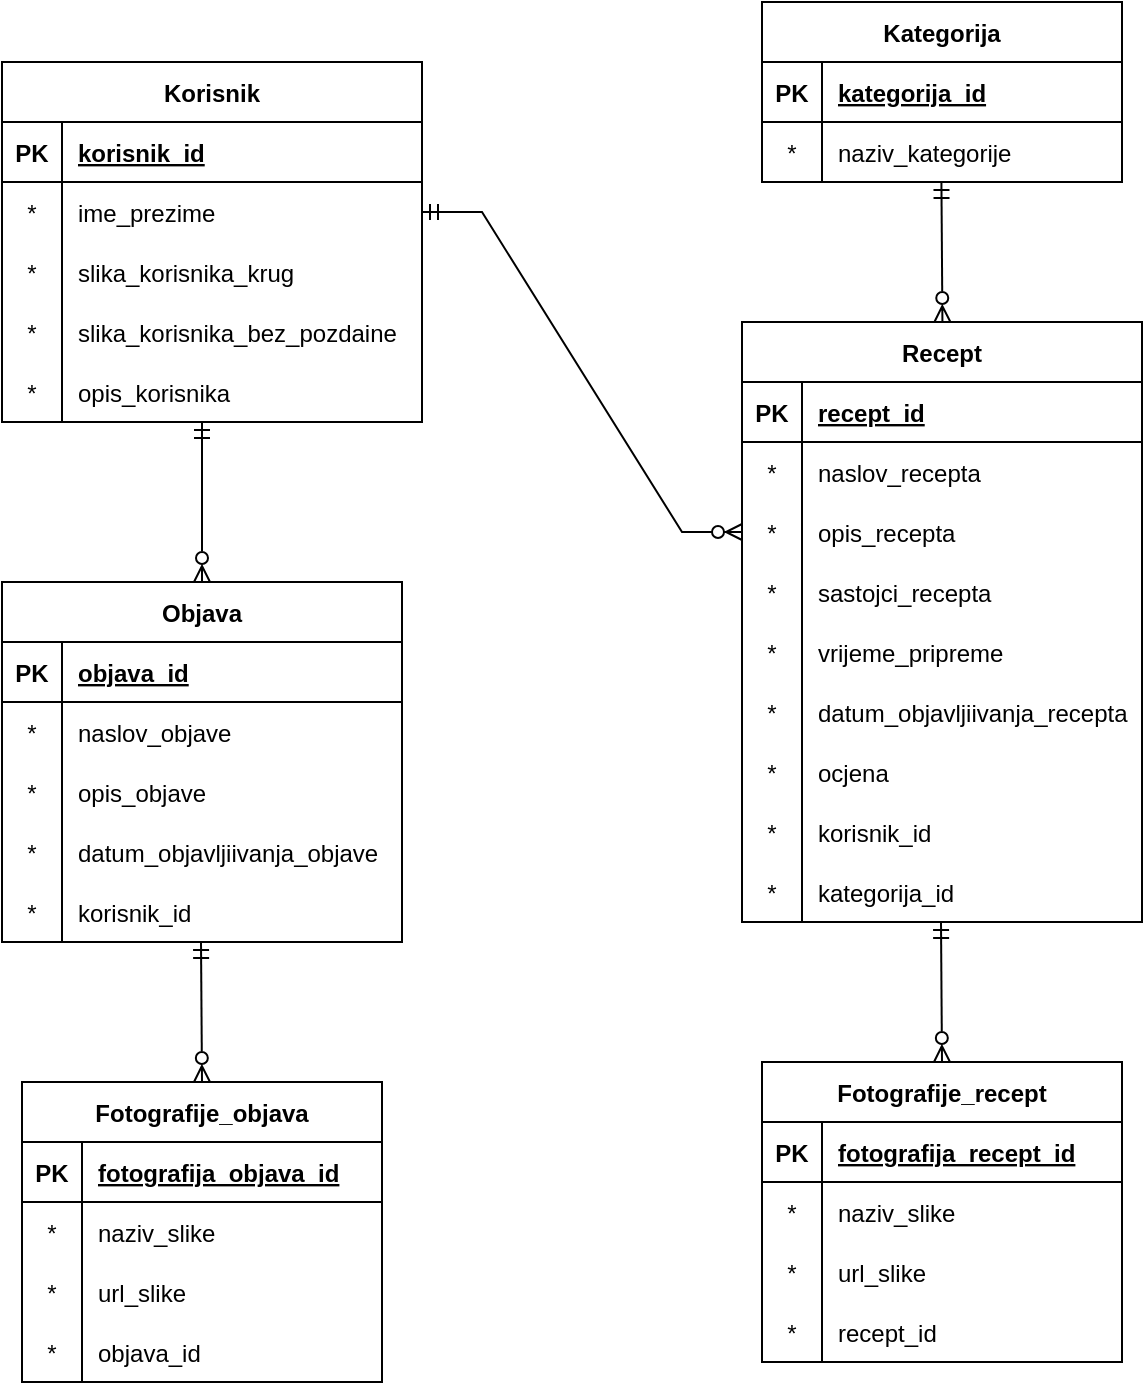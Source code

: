 <mxfile version="21.1.7" type="device">
  <diagram id="_Kyd9H5t30ouQVmdSKEg" name="Page-1">
    <mxGraphModel dx="1050" dy="549" grid="1" gridSize="10" guides="1" tooltips="1" connect="1" arrows="1" fold="1" page="1" pageScale="1" pageWidth="827" pageHeight="1169" math="0" shadow="0">
      <root>
        <mxCell id="0" />
        <mxCell id="1" parent="0" />
        <mxCell id="2PgQpYe4VDsAUURZih6D-1" value="Korisnik" style="shape=table;startSize=30;container=1;collapsible=1;childLayout=tableLayout;fixedRows=1;rowLines=0;fontStyle=1;align=center;resizeLast=1;" parent="1" vertex="1">
          <mxGeometry x="70" y="170" width="210" height="180" as="geometry" />
        </mxCell>
        <mxCell id="2PgQpYe4VDsAUURZih6D-2" value="" style="shape=tableRow;horizontal=0;startSize=0;swimlaneHead=0;swimlaneBody=0;fillColor=none;collapsible=0;dropTarget=0;points=[[0,0.5],[1,0.5]];portConstraint=eastwest;top=0;left=0;right=0;bottom=1;" parent="2PgQpYe4VDsAUURZih6D-1" vertex="1">
          <mxGeometry y="30" width="210" height="30" as="geometry" />
        </mxCell>
        <mxCell id="2PgQpYe4VDsAUURZih6D-3" value="PK" style="shape=partialRectangle;connectable=0;fillColor=none;top=0;left=0;bottom=0;right=0;fontStyle=1;overflow=hidden;" parent="2PgQpYe4VDsAUURZih6D-2" vertex="1">
          <mxGeometry width="30" height="30" as="geometry">
            <mxRectangle width="30" height="30" as="alternateBounds" />
          </mxGeometry>
        </mxCell>
        <mxCell id="2PgQpYe4VDsAUURZih6D-4" value="korisnik_id" style="shape=partialRectangle;connectable=0;fillColor=none;top=0;left=0;bottom=0;right=0;align=left;spacingLeft=6;fontStyle=5;overflow=hidden;" parent="2PgQpYe4VDsAUURZih6D-2" vertex="1">
          <mxGeometry x="30" width="180" height="30" as="geometry">
            <mxRectangle width="180" height="30" as="alternateBounds" />
          </mxGeometry>
        </mxCell>
        <mxCell id="2PgQpYe4VDsAUURZih6D-11" value="" style="shape=tableRow;horizontal=0;startSize=0;swimlaneHead=0;swimlaneBody=0;fillColor=none;collapsible=0;dropTarget=0;points=[[0,0.5],[1,0.5]];portConstraint=eastwest;top=0;left=0;right=0;bottom=0;" parent="2PgQpYe4VDsAUURZih6D-1" vertex="1">
          <mxGeometry y="60" width="210" height="30" as="geometry" />
        </mxCell>
        <mxCell id="2PgQpYe4VDsAUURZih6D-12" value="*" style="shape=partialRectangle;connectable=0;fillColor=none;top=0;left=0;bottom=0;right=0;editable=1;overflow=hidden;" parent="2PgQpYe4VDsAUURZih6D-11" vertex="1">
          <mxGeometry width="30" height="30" as="geometry">
            <mxRectangle width="30" height="30" as="alternateBounds" />
          </mxGeometry>
        </mxCell>
        <mxCell id="2PgQpYe4VDsAUURZih6D-13" value="ime_prezime" style="shape=partialRectangle;connectable=0;fillColor=none;top=0;left=0;bottom=0;right=0;align=left;spacingLeft=6;overflow=hidden;" parent="2PgQpYe4VDsAUURZih6D-11" vertex="1">
          <mxGeometry x="30" width="180" height="30" as="geometry">
            <mxRectangle width="180" height="30" as="alternateBounds" />
          </mxGeometry>
        </mxCell>
        <mxCell id="yTdD2bO4AMTv-v7Cx3uj-37" value="" style="shape=tableRow;horizontal=0;startSize=0;swimlaneHead=0;swimlaneBody=0;fillColor=none;collapsible=0;dropTarget=0;points=[[0,0.5],[1,0.5]];portConstraint=eastwest;top=0;left=0;right=0;bottom=0;" parent="2PgQpYe4VDsAUURZih6D-1" vertex="1">
          <mxGeometry y="90" width="210" height="30" as="geometry" />
        </mxCell>
        <mxCell id="yTdD2bO4AMTv-v7Cx3uj-38" value="*" style="shape=partialRectangle;connectable=0;fillColor=none;top=0;left=0;bottom=0;right=0;editable=1;overflow=hidden;" parent="yTdD2bO4AMTv-v7Cx3uj-37" vertex="1">
          <mxGeometry width="30" height="30" as="geometry">
            <mxRectangle width="30" height="30" as="alternateBounds" />
          </mxGeometry>
        </mxCell>
        <mxCell id="yTdD2bO4AMTv-v7Cx3uj-39" value="slika_korisnika_krug" style="shape=partialRectangle;connectable=0;fillColor=none;top=0;left=0;bottom=0;right=0;align=left;spacingLeft=6;overflow=hidden;" parent="yTdD2bO4AMTv-v7Cx3uj-37" vertex="1">
          <mxGeometry x="30" width="180" height="30" as="geometry">
            <mxRectangle width="180" height="30" as="alternateBounds" />
          </mxGeometry>
        </mxCell>
        <mxCell id="9hAl571LPpNJXq6Jovey-1" value="" style="shape=tableRow;horizontal=0;startSize=0;swimlaneHead=0;swimlaneBody=0;fillColor=none;collapsible=0;dropTarget=0;points=[[0,0.5],[1,0.5]];portConstraint=eastwest;top=0;left=0;right=0;bottom=0;" parent="2PgQpYe4VDsAUURZih6D-1" vertex="1">
          <mxGeometry y="120" width="210" height="30" as="geometry" />
        </mxCell>
        <mxCell id="9hAl571LPpNJXq6Jovey-2" value="*" style="shape=partialRectangle;connectable=0;fillColor=none;top=0;left=0;bottom=0;right=0;editable=1;overflow=hidden;" parent="9hAl571LPpNJXq6Jovey-1" vertex="1">
          <mxGeometry width="30" height="30" as="geometry">
            <mxRectangle width="30" height="30" as="alternateBounds" />
          </mxGeometry>
        </mxCell>
        <mxCell id="9hAl571LPpNJXq6Jovey-3" value="slika_korisnika_bez_pozdaine" style="shape=partialRectangle;connectable=0;fillColor=none;top=0;left=0;bottom=0;right=0;align=left;spacingLeft=6;overflow=hidden;" parent="9hAl571LPpNJXq6Jovey-1" vertex="1">
          <mxGeometry x="30" width="180" height="30" as="geometry">
            <mxRectangle width="180" height="30" as="alternateBounds" />
          </mxGeometry>
        </mxCell>
        <mxCell id="ZMP2--rp12XSYzEeaMWX-4" value="" style="shape=tableRow;horizontal=0;startSize=0;swimlaneHead=0;swimlaneBody=0;fillColor=none;collapsible=0;dropTarget=0;points=[[0,0.5],[1,0.5]];portConstraint=eastwest;top=0;left=0;right=0;bottom=0;" parent="2PgQpYe4VDsAUURZih6D-1" vertex="1">
          <mxGeometry y="150" width="210" height="30" as="geometry" />
        </mxCell>
        <mxCell id="ZMP2--rp12XSYzEeaMWX-5" value="*" style="shape=partialRectangle;connectable=0;fillColor=none;top=0;left=0;bottom=0;right=0;editable=1;overflow=hidden;" parent="ZMP2--rp12XSYzEeaMWX-4" vertex="1">
          <mxGeometry width="30" height="30" as="geometry">
            <mxRectangle width="30" height="30" as="alternateBounds" />
          </mxGeometry>
        </mxCell>
        <mxCell id="ZMP2--rp12XSYzEeaMWX-6" value="opis_korisnika" style="shape=partialRectangle;connectable=0;fillColor=none;top=0;left=0;bottom=0;right=0;align=left;spacingLeft=6;overflow=hidden;" parent="ZMP2--rp12XSYzEeaMWX-4" vertex="1">
          <mxGeometry x="30" width="180" height="30" as="geometry">
            <mxRectangle width="180" height="30" as="alternateBounds" />
          </mxGeometry>
        </mxCell>
        <mxCell id="2PgQpYe4VDsAUURZih6D-40" value="Recept" style="shape=table;startSize=30;container=1;collapsible=1;childLayout=tableLayout;fixedRows=1;rowLines=0;fontStyle=1;align=center;resizeLast=1;" parent="1" vertex="1">
          <mxGeometry x="440" y="300" width="200" height="300" as="geometry" />
        </mxCell>
        <mxCell id="2PgQpYe4VDsAUURZih6D-41" value="" style="shape=tableRow;horizontal=0;startSize=0;swimlaneHead=0;swimlaneBody=0;fillColor=none;collapsible=0;dropTarget=0;points=[[0,0.5],[1,0.5]];portConstraint=eastwest;top=0;left=0;right=0;bottom=1;" parent="2PgQpYe4VDsAUURZih6D-40" vertex="1">
          <mxGeometry y="30" width="200" height="30" as="geometry" />
        </mxCell>
        <mxCell id="2PgQpYe4VDsAUURZih6D-42" value="PK" style="shape=partialRectangle;connectable=0;fillColor=none;top=0;left=0;bottom=0;right=0;fontStyle=1;overflow=hidden;" parent="2PgQpYe4VDsAUURZih6D-41" vertex="1">
          <mxGeometry width="30" height="30" as="geometry">
            <mxRectangle width="30" height="30" as="alternateBounds" />
          </mxGeometry>
        </mxCell>
        <mxCell id="2PgQpYe4VDsAUURZih6D-43" value="recept_id" style="shape=partialRectangle;connectable=0;fillColor=none;top=0;left=0;bottom=0;right=0;align=left;spacingLeft=6;fontStyle=5;overflow=hidden;" parent="2PgQpYe4VDsAUURZih6D-41" vertex="1">
          <mxGeometry x="30" width="170" height="30" as="geometry">
            <mxRectangle width="170" height="30" as="alternateBounds" />
          </mxGeometry>
        </mxCell>
        <mxCell id="2PgQpYe4VDsAUURZih6D-44" value="" style="shape=tableRow;horizontal=0;startSize=0;swimlaneHead=0;swimlaneBody=0;fillColor=none;collapsible=0;dropTarget=0;points=[[0,0.5],[1,0.5]];portConstraint=eastwest;top=0;left=0;right=0;bottom=0;" parent="2PgQpYe4VDsAUURZih6D-40" vertex="1">
          <mxGeometry y="60" width="200" height="30" as="geometry" />
        </mxCell>
        <mxCell id="2PgQpYe4VDsAUURZih6D-45" value="*" style="shape=partialRectangle;connectable=0;fillColor=none;top=0;left=0;bottom=0;right=0;editable=1;overflow=hidden;" parent="2PgQpYe4VDsAUURZih6D-44" vertex="1">
          <mxGeometry width="30" height="30" as="geometry">
            <mxRectangle width="30" height="30" as="alternateBounds" />
          </mxGeometry>
        </mxCell>
        <mxCell id="2PgQpYe4VDsAUURZih6D-46" value="naslov_recepta" style="shape=partialRectangle;connectable=0;fillColor=none;top=0;left=0;bottom=0;right=0;align=left;spacingLeft=6;overflow=hidden;" parent="2PgQpYe4VDsAUURZih6D-44" vertex="1">
          <mxGeometry x="30" width="170" height="30" as="geometry">
            <mxRectangle width="170" height="30" as="alternateBounds" />
          </mxGeometry>
        </mxCell>
        <mxCell id="2PgQpYe4VDsAUURZih6D-47" value="" style="shape=tableRow;horizontal=0;startSize=0;swimlaneHead=0;swimlaneBody=0;fillColor=none;collapsible=0;dropTarget=0;points=[[0,0.5],[1,0.5]];portConstraint=eastwest;top=0;left=0;right=0;bottom=0;" parent="2PgQpYe4VDsAUURZih6D-40" vertex="1">
          <mxGeometry y="90" width="200" height="30" as="geometry" />
        </mxCell>
        <mxCell id="2PgQpYe4VDsAUURZih6D-48" value="*" style="shape=partialRectangle;connectable=0;fillColor=none;top=0;left=0;bottom=0;right=0;editable=1;overflow=hidden;" parent="2PgQpYe4VDsAUURZih6D-47" vertex="1">
          <mxGeometry width="30" height="30" as="geometry">
            <mxRectangle width="30" height="30" as="alternateBounds" />
          </mxGeometry>
        </mxCell>
        <mxCell id="2PgQpYe4VDsAUURZih6D-49" value="opis_recepta" style="shape=partialRectangle;connectable=0;fillColor=none;top=0;left=0;bottom=0;right=0;align=left;spacingLeft=6;overflow=hidden;" parent="2PgQpYe4VDsAUURZih6D-47" vertex="1">
          <mxGeometry x="30" width="170" height="30" as="geometry">
            <mxRectangle width="170" height="30" as="alternateBounds" />
          </mxGeometry>
        </mxCell>
        <mxCell id="2PgQpYe4VDsAUURZih6D-101" value="" style="shape=tableRow;horizontal=0;startSize=0;swimlaneHead=0;swimlaneBody=0;fillColor=none;collapsible=0;dropTarget=0;points=[[0,0.5],[1,0.5]];portConstraint=eastwest;top=0;left=0;right=0;bottom=0;" parent="2PgQpYe4VDsAUURZih6D-40" vertex="1">
          <mxGeometry y="120" width="200" height="30" as="geometry" />
        </mxCell>
        <mxCell id="2PgQpYe4VDsAUURZih6D-102" value="*" style="shape=partialRectangle;connectable=0;fillColor=none;top=0;left=0;bottom=0;right=0;editable=1;overflow=hidden;" parent="2PgQpYe4VDsAUURZih6D-101" vertex="1">
          <mxGeometry width="30" height="30" as="geometry">
            <mxRectangle width="30" height="30" as="alternateBounds" />
          </mxGeometry>
        </mxCell>
        <mxCell id="2PgQpYe4VDsAUURZih6D-103" value="sastojci_recepta" style="shape=partialRectangle;connectable=0;fillColor=none;top=0;left=0;bottom=0;right=0;align=left;spacingLeft=6;overflow=hidden;" parent="2PgQpYe4VDsAUURZih6D-101" vertex="1">
          <mxGeometry x="30" width="170" height="30" as="geometry">
            <mxRectangle width="170" height="30" as="alternateBounds" />
          </mxGeometry>
        </mxCell>
        <mxCell id="yTdD2bO4AMTv-v7Cx3uj-40" value="" style="shape=tableRow;horizontal=0;startSize=0;swimlaneHead=0;swimlaneBody=0;fillColor=none;collapsible=0;dropTarget=0;points=[[0,0.5],[1,0.5]];portConstraint=eastwest;top=0;left=0;right=0;bottom=0;" parent="2PgQpYe4VDsAUURZih6D-40" vertex="1">
          <mxGeometry y="150" width="200" height="30" as="geometry" />
        </mxCell>
        <mxCell id="yTdD2bO4AMTv-v7Cx3uj-41" value="*" style="shape=partialRectangle;connectable=0;fillColor=none;top=0;left=0;bottom=0;right=0;editable=1;overflow=hidden;" parent="yTdD2bO4AMTv-v7Cx3uj-40" vertex="1">
          <mxGeometry width="30" height="30" as="geometry">
            <mxRectangle width="30" height="30" as="alternateBounds" />
          </mxGeometry>
        </mxCell>
        <mxCell id="yTdD2bO4AMTv-v7Cx3uj-42" value="vrijeme_pripreme" style="shape=partialRectangle;connectable=0;fillColor=none;top=0;left=0;bottom=0;right=0;align=left;spacingLeft=6;overflow=hidden;" parent="yTdD2bO4AMTv-v7Cx3uj-40" vertex="1">
          <mxGeometry x="30" width="170" height="30" as="geometry">
            <mxRectangle width="170" height="30" as="alternateBounds" />
          </mxGeometry>
        </mxCell>
        <mxCell id="2PgQpYe4VDsAUURZih6D-50" value="" style="shape=tableRow;horizontal=0;startSize=0;swimlaneHead=0;swimlaneBody=0;fillColor=none;collapsible=0;dropTarget=0;points=[[0,0.5],[1,0.5]];portConstraint=eastwest;top=0;left=0;right=0;bottom=0;" parent="2PgQpYe4VDsAUURZih6D-40" vertex="1">
          <mxGeometry y="180" width="200" height="30" as="geometry" />
        </mxCell>
        <mxCell id="2PgQpYe4VDsAUURZih6D-51" value="*" style="shape=partialRectangle;connectable=0;fillColor=none;top=0;left=0;bottom=0;right=0;editable=1;overflow=hidden;" parent="2PgQpYe4VDsAUURZih6D-50" vertex="1">
          <mxGeometry width="30" height="30" as="geometry">
            <mxRectangle width="30" height="30" as="alternateBounds" />
          </mxGeometry>
        </mxCell>
        <mxCell id="2PgQpYe4VDsAUURZih6D-52" value="datum_objavljiivanja_recepta" style="shape=partialRectangle;connectable=0;fillColor=none;top=0;left=0;bottom=0;right=0;align=left;spacingLeft=6;overflow=hidden;" parent="2PgQpYe4VDsAUURZih6D-50" vertex="1">
          <mxGeometry x="30" width="170" height="30" as="geometry">
            <mxRectangle width="170" height="30" as="alternateBounds" />
          </mxGeometry>
        </mxCell>
        <mxCell id="4cxyDd2Gcc4Ps0SIfa-v-1" value="" style="shape=tableRow;horizontal=0;startSize=0;swimlaneHead=0;swimlaneBody=0;fillColor=none;collapsible=0;dropTarget=0;points=[[0,0.5],[1,0.5]];portConstraint=eastwest;top=0;left=0;right=0;bottom=0;" parent="2PgQpYe4VDsAUURZih6D-40" vertex="1">
          <mxGeometry y="210" width="200" height="30" as="geometry" />
        </mxCell>
        <mxCell id="4cxyDd2Gcc4Ps0SIfa-v-2" value="*" style="shape=partialRectangle;connectable=0;fillColor=none;top=0;left=0;bottom=0;right=0;editable=1;overflow=hidden;" parent="4cxyDd2Gcc4Ps0SIfa-v-1" vertex="1">
          <mxGeometry width="30" height="30" as="geometry">
            <mxRectangle width="30" height="30" as="alternateBounds" />
          </mxGeometry>
        </mxCell>
        <mxCell id="4cxyDd2Gcc4Ps0SIfa-v-3" value="ocjena" style="shape=partialRectangle;connectable=0;fillColor=none;top=0;left=0;bottom=0;right=0;align=left;spacingLeft=6;overflow=hidden;" parent="4cxyDd2Gcc4Ps0SIfa-v-1" vertex="1">
          <mxGeometry x="30" width="170" height="30" as="geometry">
            <mxRectangle width="170" height="30" as="alternateBounds" />
          </mxGeometry>
        </mxCell>
        <mxCell id="2PgQpYe4VDsAUURZih6D-53" value="" style="shape=tableRow;horizontal=0;startSize=0;swimlaneHead=0;swimlaneBody=0;fillColor=none;collapsible=0;dropTarget=0;points=[[0,0.5],[1,0.5]];portConstraint=eastwest;top=0;left=0;right=0;bottom=0;" parent="2PgQpYe4VDsAUURZih6D-40" vertex="1">
          <mxGeometry y="240" width="200" height="30" as="geometry" />
        </mxCell>
        <mxCell id="2PgQpYe4VDsAUURZih6D-54" value="*" style="shape=partialRectangle;connectable=0;fillColor=none;top=0;left=0;bottom=0;right=0;editable=1;overflow=hidden;" parent="2PgQpYe4VDsAUURZih6D-53" vertex="1">
          <mxGeometry width="30" height="30" as="geometry">
            <mxRectangle width="30" height="30" as="alternateBounds" />
          </mxGeometry>
        </mxCell>
        <mxCell id="2PgQpYe4VDsAUURZih6D-55" value="korisnik_id" style="shape=partialRectangle;connectable=0;fillColor=none;top=0;left=0;bottom=0;right=0;align=left;spacingLeft=6;overflow=hidden;" parent="2PgQpYe4VDsAUURZih6D-53" vertex="1">
          <mxGeometry x="30" width="170" height="30" as="geometry">
            <mxRectangle width="170" height="30" as="alternateBounds" />
          </mxGeometry>
        </mxCell>
        <mxCell id="2PgQpYe4VDsAUURZih6D-56" value="" style="shape=tableRow;horizontal=0;startSize=0;swimlaneHead=0;swimlaneBody=0;fillColor=none;collapsible=0;dropTarget=0;points=[[0,0.5],[1,0.5]];portConstraint=eastwest;top=0;left=0;right=0;bottom=0;" parent="2PgQpYe4VDsAUURZih6D-40" vertex="1">
          <mxGeometry y="270" width="200" height="30" as="geometry" />
        </mxCell>
        <mxCell id="2PgQpYe4VDsAUURZih6D-57" value="*" style="shape=partialRectangle;connectable=0;fillColor=none;top=0;left=0;bottom=0;right=0;editable=1;overflow=hidden;" parent="2PgQpYe4VDsAUURZih6D-56" vertex="1">
          <mxGeometry width="30" height="30" as="geometry">
            <mxRectangle width="30" height="30" as="alternateBounds" />
          </mxGeometry>
        </mxCell>
        <mxCell id="2PgQpYe4VDsAUURZih6D-58" value="kategorija_id" style="shape=partialRectangle;connectable=0;fillColor=none;top=0;left=0;bottom=0;right=0;align=left;spacingLeft=6;overflow=hidden;" parent="2PgQpYe4VDsAUURZih6D-56" vertex="1">
          <mxGeometry x="30" width="170" height="30" as="geometry">
            <mxRectangle width="170" height="30" as="alternateBounds" />
          </mxGeometry>
        </mxCell>
        <mxCell id="2PgQpYe4VDsAUURZih6D-59" value="Kategorija" style="shape=table;startSize=30;container=1;collapsible=1;childLayout=tableLayout;fixedRows=1;rowLines=0;fontStyle=1;align=center;resizeLast=1;" parent="1" vertex="1">
          <mxGeometry x="450" y="140" width="180" height="90" as="geometry" />
        </mxCell>
        <mxCell id="2PgQpYe4VDsAUURZih6D-60" value="" style="shape=tableRow;horizontal=0;startSize=0;swimlaneHead=0;swimlaneBody=0;fillColor=none;collapsible=0;dropTarget=0;points=[[0,0.5],[1,0.5]];portConstraint=eastwest;top=0;left=0;right=0;bottom=1;" parent="2PgQpYe4VDsAUURZih6D-59" vertex="1">
          <mxGeometry y="30" width="180" height="30" as="geometry" />
        </mxCell>
        <mxCell id="2PgQpYe4VDsAUURZih6D-61" value="PK" style="shape=partialRectangle;connectable=0;fillColor=none;top=0;left=0;bottom=0;right=0;fontStyle=1;overflow=hidden;" parent="2PgQpYe4VDsAUURZih6D-60" vertex="1">
          <mxGeometry width="30" height="30" as="geometry">
            <mxRectangle width="30" height="30" as="alternateBounds" />
          </mxGeometry>
        </mxCell>
        <mxCell id="2PgQpYe4VDsAUURZih6D-62" value="kategorija_id" style="shape=partialRectangle;connectable=0;fillColor=none;top=0;left=0;bottom=0;right=0;align=left;spacingLeft=6;fontStyle=5;overflow=hidden;" parent="2PgQpYe4VDsAUURZih6D-60" vertex="1">
          <mxGeometry x="30" width="150" height="30" as="geometry">
            <mxRectangle width="150" height="30" as="alternateBounds" />
          </mxGeometry>
        </mxCell>
        <mxCell id="2PgQpYe4VDsAUURZih6D-63" value="" style="shape=tableRow;horizontal=0;startSize=0;swimlaneHead=0;swimlaneBody=0;fillColor=none;collapsible=0;dropTarget=0;points=[[0,0.5],[1,0.5]];portConstraint=eastwest;top=0;left=0;right=0;bottom=0;" parent="2PgQpYe4VDsAUURZih6D-59" vertex="1">
          <mxGeometry y="60" width="180" height="30" as="geometry" />
        </mxCell>
        <mxCell id="2PgQpYe4VDsAUURZih6D-64" value="*" style="shape=partialRectangle;connectable=0;fillColor=none;top=0;left=0;bottom=0;right=0;editable=1;overflow=hidden;" parent="2PgQpYe4VDsAUURZih6D-63" vertex="1">
          <mxGeometry width="30" height="30" as="geometry">
            <mxRectangle width="30" height="30" as="alternateBounds" />
          </mxGeometry>
        </mxCell>
        <mxCell id="2PgQpYe4VDsAUURZih6D-65" value="naziv_kategorije" style="shape=partialRectangle;connectable=0;fillColor=none;top=0;left=0;bottom=0;right=0;align=left;spacingLeft=6;overflow=hidden;" parent="2PgQpYe4VDsAUURZih6D-63" vertex="1">
          <mxGeometry x="30" width="150" height="30" as="geometry">
            <mxRectangle width="150" height="30" as="alternateBounds" />
          </mxGeometry>
        </mxCell>
        <mxCell id="2PgQpYe4VDsAUURZih6D-91" value="" style="edgeStyle=entityRelationEdgeStyle;fontSize=12;html=1;endArrow=ERzeroToMany;startArrow=ERmandOne;rounded=0;entryX=0;entryY=0.5;entryDx=0;entryDy=0;exitX=1;exitY=0.5;exitDx=0;exitDy=0;" parent="1" source="2PgQpYe4VDsAUURZih6D-11" target="2PgQpYe4VDsAUURZih6D-47" edge="1">
          <mxGeometry width="100" height="100" relative="1" as="geometry">
            <mxPoint x="260" y="245" as="sourcePoint" />
            <mxPoint x="400" y="440" as="targetPoint" />
          </mxGeometry>
        </mxCell>
        <mxCell id="2PgQpYe4VDsAUURZih6D-97" value="" style="endArrow=ERzeroToMany;html=1;rounded=0;startArrow=ERmandOne;startFill=0;endFill=0;entryX=0.5;entryY=0;entryDx=0;entryDy=0;" parent="1" edge="1">
          <mxGeometry relative="1" as="geometry">
            <mxPoint x="170" y="350" as="sourcePoint" />
            <mxPoint x="170" y="430" as="targetPoint" />
          </mxGeometry>
        </mxCell>
        <mxCell id="2PgQpYe4VDsAUURZih6D-100" value="" style="endArrow=ERzeroToMany;html=1;rounded=0;startArrow=ERmandOne;startFill=0;endFill=0;entryX=0.5;entryY=0;entryDx=0;entryDy=0;" parent="1" edge="1">
          <mxGeometry relative="1" as="geometry">
            <mxPoint x="539.71" y="230" as="sourcePoint" />
            <mxPoint x="540.21" y="300" as="targetPoint" />
          </mxGeometry>
        </mxCell>
        <mxCell id="afOse7Gl7JiNUWS8u9je-1" value="Fotografije_recept" style="shape=table;startSize=30;container=1;collapsible=1;childLayout=tableLayout;fixedRows=1;rowLines=0;fontStyle=1;align=center;resizeLast=1;" parent="1" vertex="1">
          <mxGeometry x="450" y="670" width="180" height="150" as="geometry" />
        </mxCell>
        <mxCell id="afOse7Gl7JiNUWS8u9je-2" value="" style="shape=tableRow;horizontal=0;startSize=0;swimlaneHead=0;swimlaneBody=0;fillColor=none;collapsible=0;dropTarget=0;points=[[0,0.5],[1,0.5]];portConstraint=eastwest;top=0;left=0;right=0;bottom=1;" parent="afOse7Gl7JiNUWS8u9je-1" vertex="1">
          <mxGeometry y="30" width="180" height="30" as="geometry" />
        </mxCell>
        <mxCell id="afOse7Gl7JiNUWS8u9je-3" value="PK" style="shape=partialRectangle;connectable=0;fillColor=none;top=0;left=0;bottom=0;right=0;fontStyle=1;overflow=hidden;" parent="afOse7Gl7JiNUWS8u9je-2" vertex="1">
          <mxGeometry width="30" height="30" as="geometry">
            <mxRectangle width="30" height="30" as="alternateBounds" />
          </mxGeometry>
        </mxCell>
        <mxCell id="afOse7Gl7JiNUWS8u9je-4" value="fotografija_recept_id" style="shape=partialRectangle;connectable=0;fillColor=none;top=0;left=0;bottom=0;right=0;align=left;spacingLeft=6;fontStyle=5;overflow=hidden;" parent="afOse7Gl7JiNUWS8u9je-2" vertex="1">
          <mxGeometry x="30" width="150" height="30" as="geometry">
            <mxRectangle width="150" height="30" as="alternateBounds" />
          </mxGeometry>
        </mxCell>
        <mxCell id="afOse7Gl7JiNUWS8u9je-5" value="" style="shape=tableRow;horizontal=0;startSize=0;swimlaneHead=0;swimlaneBody=0;fillColor=none;collapsible=0;dropTarget=0;points=[[0,0.5],[1,0.5]];portConstraint=eastwest;top=0;left=0;right=0;bottom=0;" parent="afOse7Gl7JiNUWS8u9je-1" vertex="1">
          <mxGeometry y="60" width="180" height="30" as="geometry" />
        </mxCell>
        <mxCell id="afOse7Gl7JiNUWS8u9je-6" value="*" style="shape=partialRectangle;connectable=0;fillColor=none;top=0;left=0;bottom=0;right=0;editable=1;overflow=hidden;" parent="afOse7Gl7JiNUWS8u9je-5" vertex="1">
          <mxGeometry width="30" height="30" as="geometry">
            <mxRectangle width="30" height="30" as="alternateBounds" />
          </mxGeometry>
        </mxCell>
        <mxCell id="afOse7Gl7JiNUWS8u9je-7" value="naziv_slike" style="shape=partialRectangle;connectable=0;fillColor=none;top=0;left=0;bottom=0;right=0;align=left;spacingLeft=6;overflow=hidden;" parent="afOse7Gl7JiNUWS8u9je-5" vertex="1">
          <mxGeometry x="30" width="150" height="30" as="geometry">
            <mxRectangle width="150" height="30" as="alternateBounds" />
          </mxGeometry>
        </mxCell>
        <mxCell id="afOse7Gl7JiNUWS8u9je-8" value="" style="shape=tableRow;horizontal=0;startSize=0;swimlaneHead=0;swimlaneBody=0;fillColor=none;collapsible=0;dropTarget=0;points=[[0,0.5],[1,0.5]];portConstraint=eastwest;top=0;left=0;right=0;bottom=0;" parent="afOse7Gl7JiNUWS8u9je-1" vertex="1">
          <mxGeometry y="90" width="180" height="30" as="geometry" />
        </mxCell>
        <mxCell id="afOse7Gl7JiNUWS8u9je-9" value="*" style="shape=partialRectangle;connectable=0;fillColor=none;top=0;left=0;bottom=0;right=0;editable=1;overflow=hidden;" parent="afOse7Gl7JiNUWS8u9je-8" vertex="1">
          <mxGeometry width="30" height="30" as="geometry">
            <mxRectangle width="30" height="30" as="alternateBounds" />
          </mxGeometry>
        </mxCell>
        <mxCell id="afOse7Gl7JiNUWS8u9je-10" value="url_slike" style="shape=partialRectangle;connectable=0;fillColor=none;top=0;left=0;bottom=0;right=0;align=left;spacingLeft=6;overflow=hidden;" parent="afOse7Gl7JiNUWS8u9je-8" vertex="1">
          <mxGeometry x="30" width="150" height="30" as="geometry">
            <mxRectangle width="150" height="30" as="alternateBounds" />
          </mxGeometry>
        </mxCell>
        <mxCell id="afOse7Gl7JiNUWS8u9je-11" value="" style="shape=tableRow;horizontal=0;startSize=0;swimlaneHead=0;swimlaneBody=0;fillColor=none;collapsible=0;dropTarget=0;points=[[0,0.5],[1,0.5]];portConstraint=eastwest;top=0;left=0;right=0;bottom=0;" parent="afOse7Gl7JiNUWS8u9je-1" vertex="1">
          <mxGeometry y="120" width="180" height="30" as="geometry" />
        </mxCell>
        <mxCell id="afOse7Gl7JiNUWS8u9je-12" value="*" style="shape=partialRectangle;connectable=0;fillColor=none;top=0;left=0;bottom=0;right=0;editable=1;overflow=hidden;" parent="afOse7Gl7JiNUWS8u9je-11" vertex="1">
          <mxGeometry width="30" height="30" as="geometry">
            <mxRectangle width="30" height="30" as="alternateBounds" />
          </mxGeometry>
        </mxCell>
        <mxCell id="afOse7Gl7JiNUWS8u9je-13" value="recept_id" style="shape=partialRectangle;connectable=0;fillColor=none;top=0;left=0;bottom=0;right=0;align=left;spacingLeft=6;overflow=hidden;" parent="afOse7Gl7JiNUWS8u9je-11" vertex="1">
          <mxGeometry x="30" width="150" height="30" as="geometry">
            <mxRectangle width="150" height="30" as="alternateBounds" />
          </mxGeometry>
        </mxCell>
        <mxCell id="afOse7Gl7JiNUWS8u9je-14" value="" style="endArrow=ERzeroToMany;html=1;rounded=0;startArrow=ERmandOne;startFill=0;endFill=0;entryX=0.5;entryY=0;entryDx=0;entryDy=0;" parent="1" edge="1">
          <mxGeometry relative="1" as="geometry">
            <mxPoint x="539.5" y="600" as="sourcePoint" />
            <mxPoint x="540" y="670" as="targetPoint" />
          </mxGeometry>
        </mxCell>
        <mxCell id="yTdD2bO4AMTv-v7Cx3uj-1" value="Objava" style="shape=table;startSize=30;container=1;collapsible=1;childLayout=tableLayout;fixedRows=1;rowLines=0;fontStyle=1;align=center;resizeLast=1;" parent="1" vertex="1">
          <mxGeometry x="70" y="430" width="200" height="180" as="geometry" />
        </mxCell>
        <mxCell id="yTdD2bO4AMTv-v7Cx3uj-2" value="" style="shape=tableRow;horizontal=0;startSize=0;swimlaneHead=0;swimlaneBody=0;fillColor=none;collapsible=0;dropTarget=0;points=[[0,0.5],[1,0.5]];portConstraint=eastwest;top=0;left=0;right=0;bottom=1;" parent="yTdD2bO4AMTv-v7Cx3uj-1" vertex="1">
          <mxGeometry y="30" width="200" height="30" as="geometry" />
        </mxCell>
        <mxCell id="yTdD2bO4AMTv-v7Cx3uj-3" value="PK" style="shape=partialRectangle;connectable=0;fillColor=none;top=0;left=0;bottom=0;right=0;fontStyle=1;overflow=hidden;" parent="yTdD2bO4AMTv-v7Cx3uj-2" vertex="1">
          <mxGeometry width="30" height="30" as="geometry">
            <mxRectangle width="30" height="30" as="alternateBounds" />
          </mxGeometry>
        </mxCell>
        <mxCell id="yTdD2bO4AMTv-v7Cx3uj-4" value="objava_id" style="shape=partialRectangle;connectable=0;fillColor=none;top=0;left=0;bottom=0;right=0;align=left;spacingLeft=6;fontStyle=5;overflow=hidden;" parent="yTdD2bO4AMTv-v7Cx3uj-2" vertex="1">
          <mxGeometry x="30" width="170" height="30" as="geometry">
            <mxRectangle width="170" height="30" as="alternateBounds" />
          </mxGeometry>
        </mxCell>
        <mxCell id="yTdD2bO4AMTv-v7Cx3uj-5" value="" style="shape=tableRow;horizontal=0;startSize=0;swimlaneHead=0;swimlaneBody=0;fillColor=none;collapsible=0;dropTarget=0;points=[[0,0.5],[1,0.5]];portConstraint=eastwest;top=0;left=0;right=0;bottom=0;" parent="yTdD2bO4AMTv-v7Cx3uj-1" vertex="1">
          <mxGeometry y="60" width="200" height="30" as="geometry" />
        </mxCell>
        <mxCell id="yTdD2bO4AMTv-v7Cx3uj-6" value="*" style="shape=partialRectangle;connectable=0;fillColor=none;top=0;left=0;bottom=0;right=0;editable=1;overflow=hidden;" parent="yTdD2bO4AMTv-v7Cx3uj-5" vertex="1">
          <mxGeometry width="30" height="30" as="geometry">
            <mxRectangle width="30" height="30" as="alternateBounds" />
          </mxGeometry>
        </mxCell>
        <mxCell id="yTdD2bO4AMTv-v7Cx3uj-7" value="naslov_objave" style="shape=partialRectangle;connectable=0;fillColor=none;top=0;left=0;bottom=0;right=0;align=left;spacingLeft=6;overflow=hidden;" parent="yTdD2bO4AMTv-v7Cx3uj-5" vertex="1">
          <mxGeometry x="30" width="170" height="30" as="geometry">
            <mxRectangle width="170" height="30" as="alternateBounds" />
          </mxGeometry>
        </mxCell>
        <mxCell id="yTdD2bO4AMTv-v7Cx3uj-8" value="" style="shape=tableRow;horizontal=0;startSize=0;swimlaneHead=0;swimlaneBody=0;fillColor=none;collapsible=0;dropTarget=0;points=[[0,0.5],[1,0.5]];portConstraint=eastwest;top=0;left=0;right=0;bottom=0;" parent="yTdD2bO4AMTv-v7Cx3uj-1" vertex="1">
          <mxGeometry y="90" width="200" height="30" as="geometry" />
        </mxCell>
        <mxCell id="yTdD2bO4AMTv-v7Cx3uj-9" value="*" style="shape=partialRectangle;connectable=0;fillColor=none;top=0;left=0;bottom=0;right=0;editable=1;overflow=hidden;" parent="yTdD2bO4AMTv-v7Cx3uj-8" vertex="1">
          <mxGeometry width="30" height="30" as="geometry">
            <mxRectangle width="30" height="30" as="alternateBounds" />
          </mxGeometry>
        </mxCell>
        <mxCell id="yTdD2bO4AMTv-v7Cx3uj-10" value="opis_objave" style="shape=partialRectangle;connectable=0;fillColor=none;top=0;left=0;bottom=0;right=0;align=left;spacingLeft=6;overflow=hidden;" parent="yTdD2bO4AMTv-v7Cx3uj-8" vertex="1">
          <mxGeometry x="30" width="170" height="30" as="geometry">
            <mxRectangle width="170" height="30" as="alternateBounds" />
          </mxGeometry>
        </mxCell>
        <mxCell id="yTdD2bO4AMTv-v7Cx3uj-14" value="" style="shape=tableRow;horizontal=0;startSize=0;swimlaneHead=0;swimlaneBody=0;fillColor=none;collapsible=0;dropTarget=0;points=[[0,0.5],[1,0.5]];portConstraint=eastwest;top=0;left=0;right=0;bottom=0;" parent="yTdD2bO4AMTv-v7Cx3uj-1" vertex="1">
          <mxGeometry y="120" width="200" height="30" as="geometry" />
        </mxCell>
        <mxCell id="yTdD2bO4AMTv-v7Cx3uj-15" value="*" style="shape=partialRectangle;connectable=0;fillColor=none;top=0;left=0;bottom=0;right=0;editable=1;overflow=hidden;" parent="yTdD2bO4AMTv-v7Cx3uj-14" vertex="1">
          <mxGeometry width="30" height="30" as="geometry">
            <mxRectangle width="30" height="30" as="alternateBounds" />
          </mxGeometry>
        </mxCell>
        <mxCell id="yTdD2bO4AMTv-v7Cx3uj-16" value="datum_objavljiivanja_objave" style="shape=partialRectangle;connectable=0;fillColor=none;top=0;left=0;bottom=0;right=0;align=left;spacingLeft=6;overflow=hidden;" parent="yTdD2bO4AMTv-v7Cx3uj-14" vertex="1">
          <mxGeometry x="30" width="170" height="30" as="geometry">
            <mxRectangle width="170" height="30" as="alternateBounds" />
          </mxGeometry>
        </mxCell>
        <mxCell id="yTdD2bO4AMTv-v7Cx3uj-17" value="" style="shape=tableRow;horizontal=0;startSize=0;swimlaneHead=0;swimlaneBody=0;fillColor=none;collapsible=0;dropTarget=0;points=[[0,0.5],[1,0.5]];portConstraint=eastwest;top=0;left=0;right=0;bottom=0;" parent="yTdD2bO4AMTv-v7Cx3uj-1" vertex="1">
          <mxGeometry y="150" width="200" height="30" as="geometry" />
        </mxCell>
        <mxCell id="yTdD2bO4AMTv-v7Cx3uj-18" value="*" style="shape=partialRectangle;connectable=0;fillColor=none;top=0;left=0;bottom=0;right=0;editable=1;overflow=hidden;" parent="yTdD2bO4AMTv-v7Cx3uj-17" vertex="1">
          <mxGeometry width="30" height="30" as="geometry">
            <mxRectangle width="30" height="30" as="alternateBounds" />
          </mxGeometry>
        </mxCell>
        <mxCell id="yTdD2bO4AMTv-v7Cx3uj-19" value="korisnik_id" style="shape=partialRectangle;connectable=0;fillColor=none;top=0;left=0;bottom=0;right=0;align=left;spacingLeft=6;overflow=hidden;" parent="yTdD2bO4AMTv-v7Cx3uj-17" vertex="1">
          <mxGeometry x="30" width="170" height="30" as="geometry">
            <mxRectangle width="170" height="30" as="alternateBounds" />
          </mxGeometry>
        </mxCell>
        <mxCell id="yTdD2bO4AMTv-v7Cx3uj-23" value="Fotografije_objava" style="shape=table;startSize=30;container=1;collapsible=1;childLayout=tableLayout;fixedRows=1;rowLines=0;fontStyle=1;align=center;resizeLast=1;" parent="1" vertex="1">
          <mxGeometry x="80" y="680" width="180" height="150" as="geometry" />
        </mxCell>
        <mxCell id="yTdD2bO4AMTv-v7Cx3uj-24" value="" style="shape=tableRow;horizontal=0;startSize=0;swimlaneHead=0;swimlaneBody=0;fillColor=none;collapsible=0;dropTarget=0;points=[[0,0.5],[1,0.5]];portConstraint=eastwest;top=0;left=0;right=0;bottom=1;" parent="yTdD2bO4AMTv-v7Cx3uj-23" vertex="1">
          <mxGeometry y="30" width="180" height="30" as="geometry" />
        </mxCell>
        <mxCell id="yTdD2bO4AMTv-v7Cx3uj-25" value="PK" style="shape=partialRectangle;connectable=0;fillColor=none;top=0;left=0;bottom=0;right=0;fontStyle=1;overflow=hidden;" parent="yTdD2bO4AMTv-v7Cx3uj-24" vertex="1">
          <mxGeometry width="30" height="30" as="geometry">
            <mxRectangle width="30" height="30" as="alternateBounds" />
          </mxGeometry>
        </mxCell>
        <mxCell id="yTdD2bO4AMTv-v7Cx3uj-26" value="fotografija_objava_id" style="shape=partialRectangle;connectable=0;fillColor=none;top=0;left=0;bottom=0;right=0;align=left;spacingLeft=6;fontStyle=5;overflow=hidden;" parent="yTdD2bO4AMTv-v7Cx3uj-24" vertex="1">
          <mxGeometry x="30" width="150" height="30" as="geometry">
            <mxRectangle width="150" height="30" as="alternateBounds" />
          </mxGeometry>
        </mxCell>
        <mxCell id="yTdD2bO4AMTv-v7Cx3uj-27" value="" style="shape=tableRow;horizontal=0;startSize=0;swimlaneHead=0;swimlaneBody=0;fillColor=none;collapsible=0;dropTarget=0;points=[[0,0.5],[1,0.5]];portConstraint=eastwest;top=0;left=0;right=0;bottom=0;" parent="yTdD2bO4AMTv-v7Cx3uj-23" vertex="1">
          <mxGeometry y="60" width="180" height="30" as="geometry" />
        </mxCell>
        <mxCell id="yTdD2bO4AMTv-v7Cx3uj-28" value="*" style="shape=partialRectangle;connectable=0;fillColor=none;top=0;left=0;bottom=0;right=0;editable=1;overflow=hidden;" parent="yTdD2bO4AMTv-v7Cx3uj-27" vertex="1">
          <mxGeometry width="30" height="30" as="geometry">
            <mxRectangle width="30" height="30" as="alternateBounds" />
          </mxGeometry>
        </mxCell>
        <mxCell id="yTdD2bO4AMTv-v7Cx3uj-29" value="naziv_slike" style="shape=partialRectangle;connectable=0;fillColor=none;top=0;left=0;bottom=0;right=0;align=left;spacingLeft=6;overflow=hidden;" parent="yTdD2bO4AMTv-v7Cx3uj-27" vertex="1">
          <mxGeometry x="30" width="150" height="30" as="geometry">
            <mxRectangle width="150" height="30" as="alternateBounds" />
          </mxGeometry>
        </mxCell>
        <mxCell id="yTdD2bO4AMTv-v7Cx3uj-30" value="" style="shape=tableRow;horizontal=0;startSize=0;swimlaneHead=0;swimlaneBody=0;fillColor=none;collapsible=0;dropTarget=0;points=[[0,0.5],[1,0.5]];portConstraint=eastwest;top=0;left=0;right=0;bottom=0;" parent="yTdD2bO4AMTv-v7Cx3uj-23" vertex="1">
          <mxGeometry y="90" width="180" height="30" as="geometry" />
        </mxCell>
        <mxCell id="yTdD2bO4AMTv-v7Cx3uj-31" value="*" style="shape=partialRectangle;connectable=0;fillColor=none;top=0;left=0;bottom=0;right=0;editable=1;overflow=hidden;" parent="yTdD2bO4AMTv-v7Cx3uj-30" vertex="1">
          <mxGeometry width="30" height="30" as="geometry">
            <mxRectangle width="30" height="30" as="alternateBounds" />
          </mxGeometry>
        </mxCell>
        <mxCell id="yTdD2bO4AMTv-v7Cx3uj-32" value="url_slike" style="shape=partialRectangle;connectable=0;fillColor=none;top=0;left=0;bottom=0;right=0;align=left;spacingLeft=6;overflow=hidden;" parent="yTdD2bO4AMTv-v7Cx3uj-30" vertex="1">
          <mxGeometry x="30" width="150" height="30" as="geometry">
            <mxRectangle width="150" height="30" as="alternateBounds" />
          </mxGeometry>
        </mxCell>
        <mxCell id="yTdD2bO4AMTv-v7Cx3uj-33" value="" style="shape=tableRow;horizontal=0;startSize=0;swimlaneHead=0;swimlaneBody=0;fillColor=none;collapsible=0;dropTarget=0;points=[[0,0.5],[1,0.5]];portConstraint=eastwest;top=0;left=0;right=0;bottom=0;" parent="yTdD2bO4AMTv-v7Cx3uj-23" vertex="1">
          <mxGeometry y="120" width="180" height="30" as="geometry" />
        </mxCell>
        <mxCell id="yTdD2bO4AMTv-v7Cx3uj-34" value="*" style="shape=partialRectangle;connectable=0;fillColor=none;top=0;left=0;bottom=0;right=0;editable=1;overflow=hidden;" parent="yTdD2bO4AMTv-v7Cx3uj-33" vertex="1">
          <mxGeometry width="30" height="30" as="geometry">
            <mxRectangle width="30" height="30" as="alternateBounds" />
          </mxGeometry>
        </mxCell>
        <mxCell id="yTdD2bO4AMTv-v7Cx3uj-35" value="objava_id" style="shape=partialRectangle;connectable=0;fillColor=none;top=0;left=0;bottom=0;right=0;align=left;spacingLeft=6;overflow=hidden;" parent="yTdD2bO4AMTv-v7Cx3uj-33" vertex="1">
          <mxGeometry x="30" width="150" height="30" as="geometry">
            <mxRectangle width="150" height="30" as="alternateBounds" />
          </mxGeometry>
        </mxCell>
        <mxCell id="yTdD2bO4AMTv-v7Cx3uj-36" value="" style="endArrow=ERzeroToMany;html=1;rounded=0;startArrow=ERmandOne;startFill=0;endFill=0;entryX=0.5;entryY=0;entryDx=0;entryDy=0;" parent="1" edge="1">
          <mxGeometry relative="1" as="geometry">
            <mxPoint x="169.5" y="610" as="sourcePoint" />
            <mxPoint x="170" y="680" as="targetPoint" />
          </mxGeometry>
        </mxCell>
      </root>
    </mxGraphModel>
  </diagram>
</mxfile>

